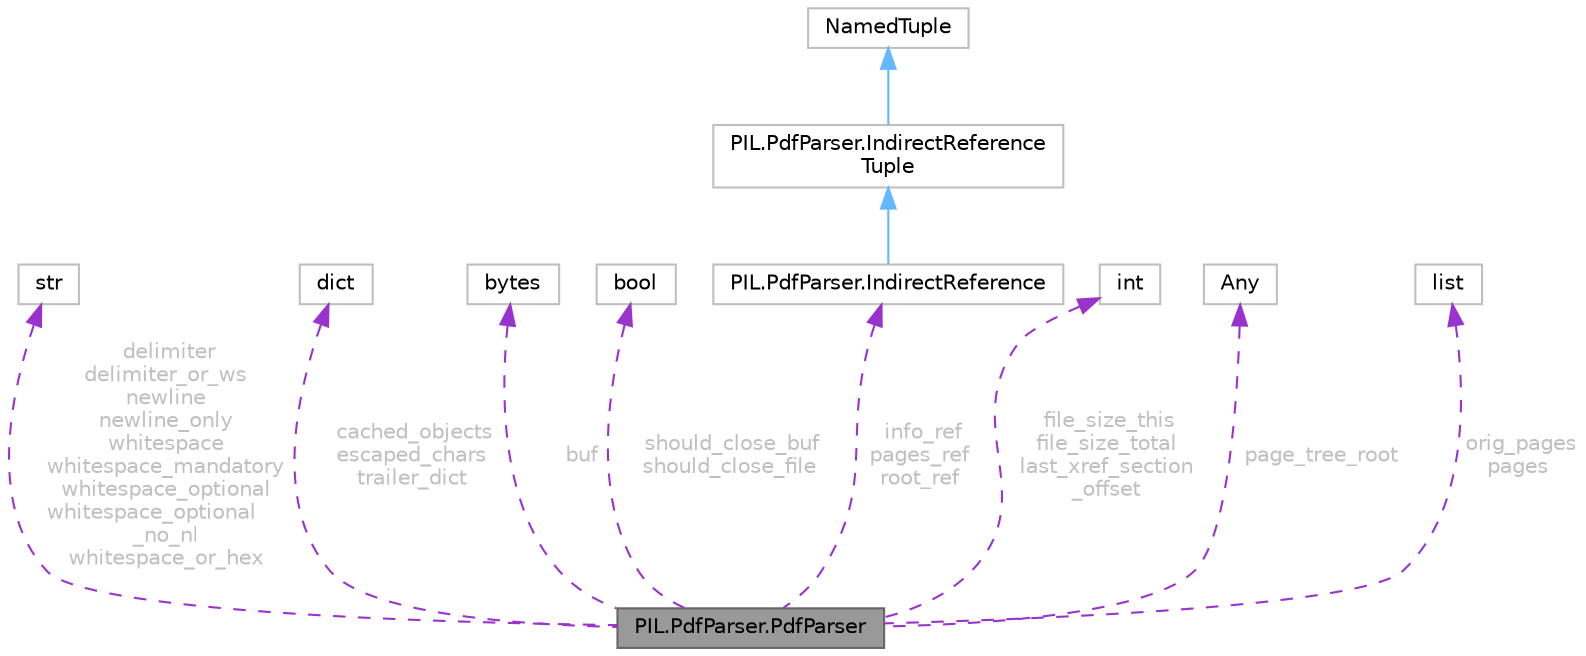 digraph "PIL.PdfParser.PdfParser"
{
 // LATEX_PDF_SIZE
  bgcolor="transparent";
  edge [fontname=Helvetica,fontsize=10,labelfontname=Helvetica,labelfontsize=10];
  node [fontname=Helvetica,fontsize=10,shape=box,height=0.2,width=0.4];
  Node1 [id="Node000001",label="PIL.PdfParser.PdfParser",height=0.2,width=0.4,color="gray40", fillcolor="grey60", style="filled", fontcolor="black",tooltip=" "];
  Node2 -> Node1 [id="edge11_Node000001_Node000002",dir="back",color="darkorchid3",style="dashed",tooltip=" ",label=" delimiter\ndelimiter_or_ws\nnewline\nnewline_only\nwhitespace\nwhitespace_mandatory\nwhitespace_optional\nwhitespace_optional\l_no_nl\nwhitespace_or_hex",fontcolor="grey" ];
  Node2 [id="Node000002",label="str",height=0.2,width=0.4,color="grey75", fillcolor="white", style="filled",tooltip=" "];
  Node3 -> Node1 [id="edge12_Node000001_Node000003",dir="back",color="darkorchid3",style="dashed",tooltip=" ",label=" cached_objects\nescaped_chars\ntrailer_dict",fontcolor="grey" ];
  Node3 [id="Node000003",label="dict",height=0.2,width=0.4,color="grey75", fillcolor="white", style="filled",tooltip=" "];
  Node4 -> Node1 [id="edge13_Node000001_Node000004",dir="back",color="darkorchid3",style="dashed",tooltip=" ",label=" buf",fontcolor="grey" ];
  Node4 [id="Node000004",label="bytes",height=0.2,width=0.4,color="grey75", fillcolor="white", style="filled",tooltip=" "];
  Node5 -> Node1 [id="edge14_Node000001_Node000005",dir="back",color="darkorchid3",style="dashed",tooltip=" ",label=" should_close_buf\nshould_close_file",fontcolor="grey" ];
  Node5 [id="Node000005",label="bool",height=0.2,width=0.4,color="grey75", fillcolor="white", style="filled",tooltip=" "];
  Node6 -> Node1 [id="edge15_Node000001_Node000006",dir="back",color="darkorchid3",style="dashed",tooltip=" ",label=" info_ref\npages_ref\nroot_ref",fontcolor="grey" ];
  Node6 [id="Node000006",label="PIL.PdfParser.IndirectReference",height=0.2,width=0.4,color="grey75", fillcolor="white", style="filled",URL="$d1/d92/classPIL_1_1PdfParser_1_1IndirectReference.html",tooltip=" "];
  Node7 -> Node6 [id="edge16_Node000006_Node000007",dir="back",color="steelblue1",style="solid",tooltip=" "];
  Node7 [id="Node000007",label="PIL.PdfParser.IndirectReference\lTuple",height=0.2,width=0.4,color="grey75", fillcolor="white", style="filled",URL="$d0/d31/classPIL_1_1PdfParser_1_1IndirectReferenceTuple.html",tooltip=" "];
  Node8 -> Node7 [id="edge17_Node000007_Node000008",dir="back",color="steelblue1",style="solid",tooltip=" "];
  Node8 [id="Node000008",label="NamedTuple",height=0.2,width=0.4,color="grey75", fillcolor="white", style="filled",URL="$d1/d99/classNamedTuple.html",tooltip=" "];
  Node9 -> Node1 [id="edge18_Node000001_Node000009",dir="back",color="darkorchid3",style="dashed",tooltip=" ",label=" file_size_this\nfile_size_total\nlast_xref_section\l_offset",fontcolor="grey" ];
  Node9 [id="Node000009",label="int",height=0.2,width=0.4,color="grey75", fillcolor="white", style="filled",tooltip=" "];
  Node10 -> Node1 [id="edge19_Node000001_Node000010",dir="back",color="darkorchid3",style="dashed",tooltip=" ",label=" page_tree_root",fontcolor="grey" ];
  Node10 [id="Node000010",label="Any",height=0.2,width=0.4,color="grey75", fillcolor="white", style="filled",tooltip=" "];
  Node11 -> Node1 [id="edge20_Node000001_Node000011",dir="back",color="darkorchid3",style="dashed",tooltip=" ",label=" orig_pages\npages",fontcolor="grey" ];
  Node11 [id="Node000011",label="list",height=0.2,width=0.4,color="grey75", fillcolor="white", style="filled",tooltip=" "];
}
